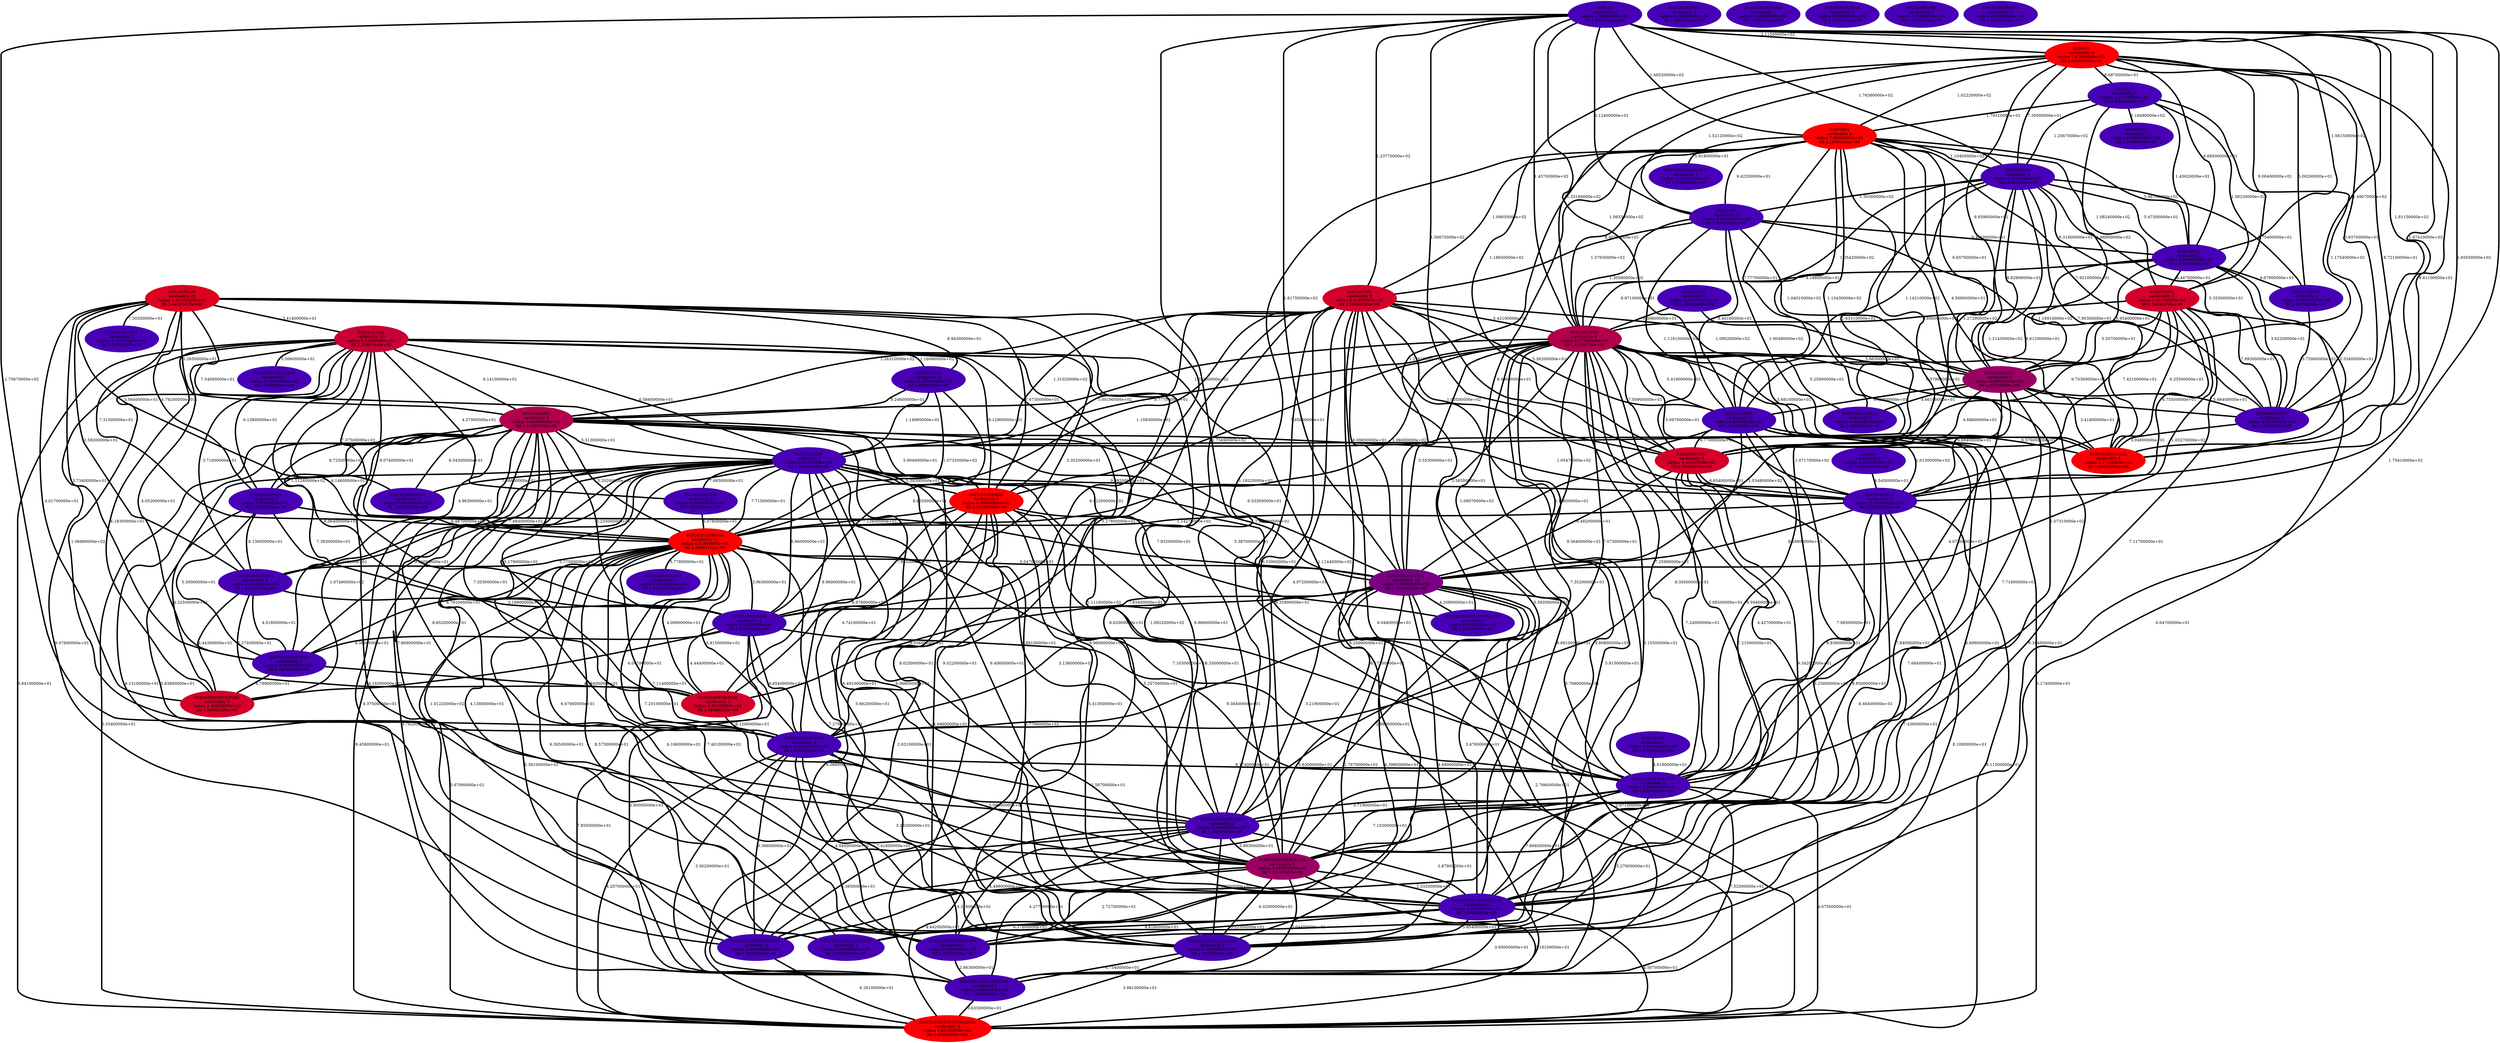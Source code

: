 graph cluster_cardinality_optimal_10 {
    edge[style=solid, penwidth="5", labeldistance="10"]
    010101000101010 [label="010101000101010\ncardinality 1\nradius 0.00000000e+00\nlfd 1.00000000e+00", color="#4800B6", style="filled"]
    010100100 [label="010100100\ncardinality 1\nradius 0.00000000e+00\nlfd 1.00000000e+00", color="#4800B6", style="filled"]
    010101010101001 [label="010101010101001\ncardinality 16\nradius 5.90600000e+01\nlfd 1.19264508e+00", color="#790085", style="filled"]
    01010101010101010001 [label="01010101010101010001\ncardinality 2\nradius 2.86000000e+01\nlfd 1.00000000e+00", color="#4800B6", style="filled"]
    01010101010001 [label="01010101010001\ncardinality 5\nradius 4.56000000e+01\nlfd 2.32192809e+00", color="#FE0000", style="filled"]
    010101001001010101 [label="010101001001010101\ncardinality 3\nradius 2.49800000e+01\nlfd 1.58496250e+00", color="#D4002A", style="filled"]
    01001010100 [label="01001010100\ncardinality 1\nradius 0.00000000e+00\nlfd 1.00000000e+00", color="#4800B6", style="filled"]
    0101010010010 [label="0101010010010\ncardinality 2\nradius 2.87900000e+01\nlfd 1.00000000e+00", color="#4800B6", style="filled"]
    0101010101010101000 [label="0101010101010101000\ncardinality 1\nradius 0.00000000e+00\nlfd 1.00000000e+00", color="#4800B6", style="filled"]
    0101010101010101001010 [label="0101010101010101001010\ncardinality 1\nradius 0.00000000e+00\nlfd 1.00000000e+00", color="#4800B6", style="filled"]
    010100 [label="010100\ncardinality 2\nradius 1.32940000e+02\nlfd 1.00000000e+00", color="#4800B6", style="filled"]
    010101000100 [label="010101000100\ncardinality 1\nradius 0.00000000e+00\nlfd 1.00000000e+00", color="#4800B6", style="filled"]
    01001010101010 [label="01001010101010\ncardinality 1\nradius 0.00000000e+00\nlfd 1.00000000e+00", color="#4800B6", style="filled"]
    010010100 [label="010010100\ncardinality 1\nradius 0.00000000e+00\nlfd 1.00000000e+00", color="#4800B6", style="filled"]
    0100101001 [label="0100101001\ncardinality 3\nradius 4.62100000e+01\nlfd 1.58496250e+00", color="#D4002A", style="filled"]
    010101010101000 [label="010101010101000\ncardinality 1\nradius 0.00000000e+00\nlfd 1.00000000e+00", color="#4800B6", style="filled"]
    01010100010100 [label="01010100010100\ncardinality 2\nradius 4.06300000e+01\nlfd 1.00000000e+00", color="#4800B6", style="filled"]
    0101010000 [label="0101010000\ncardinality 2\nradius 5.38900000e+01\nlfd 1.00000000e+00", color="#4800B6", style="filled"]
    0100010101 [label="0100010101\ncardinality 4\nradius 8.51000000e+01\nlfd 1.00000000e+00", color="#4800B6", style="filled"]
    01010101010101010010 [label="01010101010101010010\ncardinality 1\nradius 0.00000000e+00\nlfd 1.00000000e+00", color="#4800B6", style="filled"]
    01010100001 [label="01010100001\ncardinality 8\nradius 6.60000000e+01\nlfd 1.41503750e+00", color="#B2004C", style="filled"]
    01010100101 [label="01010100101\ncardinality 25\nradius 4.92300000e+01\nlfd 1.64385619e+00", color="#DE0020", style="filled"]
    01010101010101010100 [label="01010101010101010100\ncardinality 2\nradius 3.71200000e+01\nlfd 1.00000000e+00", color="#4800B6", style="filled"]
    0101010001010101 [label="0101010001010101\ncardinality 3\nradius 3.82500000e+01\nlfd 1.58496250e+00", color="#D4002A", style="filled"]
    01010010101 [label="01010010101\ncardinality 8\nradius 6.17700000e+01\nlfd 1.41503750e+00", color="#B2004C", style="filled"]
    010000 [label="010000\ncardinality 1\nradius 0.00000000e+00\nlfd 1.00000000e+00", color="#4800B6", style="filled"]
    01010101010010 [label="01010101010010\ncardinality 1\nradius 0.00000000e+00\nlfd 1.00000000e+00", color="#4800B6", style="filled"]
    010101001000 [label="010101001000\ncardinality 1\nradius 0.00000000e+00\nlfd 1.00000000e+00", color="#4800B6", style="filled"]
    01010100100101010 [label="01010100100101010\ncardinality 1\nradius 0.00000000e+00\nlfd 1.00000000e+00", color="#4800B6", style="filled"]
    0101001001 [label="0101001001\ncardinality 9\nradius 6.43800000e+01\nlfd 1.58496250e+00", color="#D4002A", style="filled"]
    010101000100101 [label="010101000100101\ncardinality 2\nradius 3.32400000e+01\nlfd 1.00000000e+00", color="#4800B6", style="filled"]
    01010101010101000 [label="01010101010101000\ncardinality 2\nradius 5.39500000e+01\nlfd 1.00000000e+00", color="#4800B6", style="filled"]
    010101000101001 [label="010101000101001\ncardinality 2\nradius 3.26300000e+01\nlfd 1.00000000e+00", color="#4800B6", style="filled"]
    01010010100 [label="01010010100\ncardinality 2\nradius 4.68700000e+01\nlfd 1.00000000e+00", color="#4800B6", style="filled"]
    01010100010010 [label="01010100010010\ncardinality 1\nradius 0.00000000e+00\nlfd 1.00000000e+00", color="#4800B6", style="filled"]
    01010101001 [label="01010101001\ncardinality 43\nradius 6.62300000e+01\nlfd 1.51937416e+00", color="#C90035", style="filled"]
    010101010101010010 [label="010101010101010010\ncardinality 1\nradius 0.00000000e+00\nlfd 1.00000000e+00", color="#4800B6", style="filled"]
    0100001 [label="0100001\ncardinality 4\nradius 7.87900000e+01\nlfd 2.00000000e+00", color="#FA0004", style="filled"]
    01001001 [label="01001001\ncardinality 9\nradius 7.08000000e+01\nlfd 2.16992500e+00", color="#FD0001", style="filled"]
    0101010101010100101 [label="0101010101010100101\ncardinality 5\nradius 5.01800000e+01\nlfd 1.32192809e+00", color="#9B0063", style="filled"]
    01010101010101010010101 [label="01010101010101010010101\ncardinality 4\nradius 3.82100000e+01\nlfd 2.00000000e+00", color="#FA0004", style="filled"]
    010001010 [label="010001010\ncardinality 1\nradius 0.00000000e+00\nlfd 1.00000000e+00", color="#4800B6", style="filled"]
    010101010001 [label="010101010001\ncardinality 2\nradius 5.50300000e+01\nlfd 1.00000000e+00", color="#4800B6", style="filled"]
    010010101010 [label="010010101010\ncardinality 2\nradius 4.82700000e+01\nlfd 1.00000000e+00", color="#4800B6", style="filled"]
    0101010010001 [label="0101010010001\ncardinality 2\nradius 3.11400000e+01\nlfd 1.00000000e+00", color="#4800B6", style="filled"]
    01010101000 [label="01010101000\ncardinality 2\nradius 8.32300000e+01\nlfd 1.00000000e+00", color="#4800B6", style="filled"]
    010100101001 [label="010100101001\ncardinality 3\nradius 4.46500000e+01\nlfd 1.58496250e+00", color="#D4002A", style="filled"]
    010010001 [label="010010001\ncardinality 2\nradius 6.00600000e+01\nlfd 1.00000000e+00", color="#4800B6", style="filled"]
    0101010101000 [label="0101010101000\ncardinality 1\nradius 0.00000000e+00\nlfd 1.00000000e+00", color="#4800B6", style="filled"]
    010010101010101 [label="010010101010101\ncardinality 4\nradius 3.27100000e+01\nlfd 2.00000000e+00", color="#FA0004", style="filled"]
    01001000 [label="01001000\ncardinality 2\nradius 8.86900000e+01\nlfd 1.00000000e+00", color="#4800B6", style="filled"]
    010101010101010101001 [label="010101010101010101001\ncardinality 2\nradius 2.98600000e+01\nlfd 1.00000000e+00", color="#4800B6", style="filled"]
    0101010101010001 [label="0101010101010001\ncardinality 4\nradius 5.00300000e+01\nlfd 1.00000000e+00", color="#4800B6", style="filled"]
    010010101001 [label="010010101001\ncardinality 5\nradius 4.84000000e+01\nlfd 1.32192809e+00", color="#9B0063", style="filled"]
    01010101010101010101 [label="01010101010101010101\ncardinality 6\nradius 4.83400000e+01\nlfd 1.00000000e+00", color="#4800B6", style="filled"]
    0100010 [label="0100010\ncardinality 2\nradius 1.21370000e+02\nlfd 1.00000000e+00", color="#4800B6", style="filled"]
    010101010100101 [label="010101010100101\ncardinality 11\nradius 6.51900000e+01\nlfd 2.45943162e+00", color="#FE0000", style="filled"]
    010101001001010 [label="010101001001010\ncardinality 1\nradius 0.00000000e+00\nlfd 1.00000000e+00", color="#4800B6", style="filled"]
    010101010101010001 [label="010101010101010001\ncardinality 2\nradius 4.80600000e+01\nlfd 1.00000000e+00", color="#4800B6", style="filled"]
    01010100101 -- 01010100001 [label="5.26500000e+01"]
    0101001001 -- 010101010101010001 [label="6.53900000e+01"]
    01010100001 -- 01010101010101010010 [label="4.18300000e+01"]
    010100 -- 01010101010101010101 [label="1.75410000e+02"]
    01001000 -- 010010101010 [label="1.19910000e+02"]
    01010010101 -- 01001010101010 [label="5.25000000e+01"]
    010101010001 -- 01010101010101010100 [label="7.43600000e+01"]
    01010100101 -- 01010101001 [label="3.41400000e+01"]
    0100001 -- 01001010100 [label="5.00200000e+01"]
    010100100 -- 01010010101 [label="5.30600000e+01"]
    01010101000 -- 01010101010001 [label="5.38300000e+01"]
    01010101000 -- 01010101010101010010 [label="4.13800000e+01"]
    01010101010001 -- 01010101010101010010101 [label="6.06600000e+01"]
    01010101010101010101 -- 01010101010101010100 [label="5.85400000e+01"]
    010100 -- 010010001 [label="1.56150000e+02"]
    01010101010101010100 -- 01010101010101010010101 [label="3.98100000e+01"]
    01010101010101010101 -- 01010101010101010010 [label="4.41600000e+01"]
    01010010101 -- 01010101010101000 [label="7.25900000e+01"]
    01010101010001 -- 0101010101010101000 [label="4.04600000e+01"]
    010101010100101 -- 0101010101010101000 [label="6.16600000e+01"]
    01010010101 -- 01010100001 [label="1.02900000e+02"]
    01010100101 -- 010101010100101 [label="7.31500000e+01"]
    010101010100101 -- 0101010101010100101 [label="7.20100000e+01"]
    01010101001 -- 01010101010101010101 [label="9.96600000e+01"]
    01010100101 -- 01010101010001 [label="7.67300000e+01"]
    010010101010 -- 010010101010101 [label="5.04800000e+01"]
    01010101001 -- 010101000100101 [label="3.71000000e+01"]
    010101010001 -- 010101010101010101001 [label="8.10800000e+01"]
    01010101001 -- 01010101010001 [label="8.12900000e+01"]
    0101001001 -- 01010101010101010100 [label="9.04800000e+01"]
    01010101001 -- 010101010101001 [label="9.07400000e+01"]
    0101010010010 -- 01010100010100 [label="5.52400000e+01"]
    010010001 -- 01010010101 [label="8.97100000e+01"]
    01010101001 -- 01010101010101010001 [label="9.47600000e+01"]
    010101010101010001 -- 0101010101010100101 [label="3.89300000e+01"]
    010101010101001 -- 0101010101010001 [label="3.13800000e+01"]
    01010101010001 -- 010101010101001 [label="5.38700000e+01"]
    01010101000 -- 01010100010100 [label="6.66000000e+01"]
    010010101001 -- 010010101010 [label="5.66400000e+01"]
    01010100101 -- 010101001001010101 [label="4.01700000e+01"]
    0100101001 -- 01010010101 [label="6.89600000e+01"]
    0101010010010 -- 010101000101001 [label="5.50000000e+01"]
    01010101001 -- 01010101010101010010101 [label="9.84100000e+01"]
    01010101010101000 -- 010101010101010001 [label="5.71900000e+01"]
    01010100010100 -- 01010101010101010010101 [label="7.85500000e+01"]
    01010101000 -- 010101010100101 [label="7.71500000e+01"]
    01010101001 -- 01010101000 [label="6.56600000e+01"]
    01010101010101010101 -- 0101010101010101000 [label="3.22300000e+01"]
    01010010101 -- 0101010101010101000 [label="4.80800000e+01"]
    010101010100101 -- 01010101010101010001 [label="8.57300000e+01"]
    01010010101 -- 01010101010001 [label="7.95800000e+01"]
    01010100010100 -- 010101001001010101 [label="6.04700000e+01"]
    010100 -- 0101010101010001 [label="1.75670000e+02"]
    010100101001 -- 010101010101001 [label="8.48200000e+01"]
    01010010101 -- 01010101010101010010 [label="6.15500000e+01"]
    010101010101001 -- 0101010101010101001010 [label="4.20800000e+01"]
    01010101010101000 -- 01010101010101010100 [label="5.27600000e+01"]
    01010101001 -- 01010101010101000 [label="1.11440000e+02"]
    0100001 -- 010010001 [label="6.68500000e+01"]
    010100 -- 010101010001 [label="1.65050000e+02"]
    010101000101001 -- 010101001001010101 [label="4.78900000e+01"]
    01001001 -- 010101010101010001 [label="1.18520000e+02"]
    0100101001 -- 010101010001 [label="6.75500000e+01"]
    0101010010010 -- 010101010100101 [label="8.48700000e+01"]
    01001000 -- 010100101001 [label="1.11610000e+02"]
    0101001001 -- 010010101001 [label="1.09020000e+02"]
    01010101000 -- 010101000100101 [label="7.88400000e+01"]
    010101000100101 -- 010101001001010101 [label="4.44300000e+01"]
    0101001001 -- 010101010101001 [label="6.09800000e+01"]
    010100101001 -- 010101010001 [label="6.65400000e+01"]
    01001000 -- 010010101010101 [label="1.00490000e+02"]
    01010101001 -- 010101001001010101 [label="4.18300000e+01"]
    010100 -- 01001000 [label="6.12400000e+01"]
    0101010101010100101 -- 01010101010101010001 [label="4.31600000e+01"]
    01010100001 -- 010101010101010101001 [label="4.37500000e+01"]
    01010101000 -- 0101010101010101001010 [label="7.93200000e+01"]
    0101010101010001 -- 0101010101010101000 [label="4.04500000e+01"]
    01010010100 -- 0101010101010100101 [label="7.84000000e+01"]
    01010101000 -- 0101010101000 [label="7.66500000e+01"]
    0100010101 -- 01001000 [label="1.30300000e+02"]
    01010010101 -- 010101010101010001 [label="7.35200000e+01"]
    01010101001 -- 0101010101010001 [label="1.06880000e+02"]
    01010010101 -- 010101010100101 [label="1.06000000e+02"]
    01010101000 -- 01010101010101010001 [label="1.01220000e+02"]
    01010010100 -- 0101010101010001 [label="8.35600000e+01"]
    01010101000 -- 01010101010101010100 [label="5.66200000e+01"]
    010101010101001 -- 0101010001010101 [label="9.05600000e+01"]
    010100 -- 01010010101 [label="1.45700000e+02"]
    01001001 -- 010010101010101 [label="4.56900000e+01"]
    01010100001 -- 01010100010010 [label="6.54300000e+01"]
    01010100001 -- 0101010101010101000 [label="5.83800000e+01"]
    010101010101010001 -- 01010101010101010101 [label="3.87900000e+01"]
    010101010100101 -- 01010101010101000 [label="7.10300000e+01"]
    01010010101 -- 010010101010101 [label="5.68100000e+01"]
    01001001 -- 0101001001 [label="1.09930000e+02"]
    01001001 -- 0101010101010100101 [label="1.06070000e+02"]
    0100001 -- 01001001 [label="1.02220000e+02"]
    01010010100 -- 010100101001 [label="6.77000000e+01"]
    01010010101 -- 010101010001 [label="5.09700000e+01"]
    010101010100101 -- 010101010101010101001 [label="5.39100000e+01"]
    01010101010101010001 -- 01010101010101010010101 [label="6.26100000e+01"]
    01001001 -- 0100010101 [label="1.10400000e+02"]
    0100010101 -- 010010101010 [label="5.35500000e+01"]
    0101001001 -- 01010101010101010010101 [label="6.17300000e+01"]
    01001001 -- 010101010101001 [label="1.27610000e+02"]
    0101001001 -- 010101010001 [label="1.00500000e+02"]
    010101010101001 -- 0101010101010101000 [label="2.76700000e+01"]
    01010100001 -- 01010100010100 [label="3.23500000e+01"]
    010010101001 -- 010101010001 [label="6.69400000e+01"]
    01001001 -- 01001010101010 [label="4.18800000e+01"]
    01010101010101000 -- 010101010101010101001 [label="7.52000000e+01"]
    01010101000 -- 01010100010010 [label="7.38600000e+01"]
    01001001 -- 010100101001 [label="1.13430000e+02"]
    0100001 -- 0100101001 [label="9.06400000e+01"]
    01001001 -- 01010010101 [label="8.40200000e+01"]
    0101001001 -- 01010101000 [label="1.31020000e+02"]
    01010101010101010101 -- 01010101010101010001 [label="6.37800000e+01"]
    010010101001 -- 01010010100 [label="6.63800000e+01"]
    0100001 -- 010010101010 [label="3.93700000e+01"]
    01010101010001 -- 0101010101010001 [label="4.74100000e+01"]
    01010101010001 -- 010101010101010101001 [label="2.62100000e+01"]
    0100101001 -- 010010101001 [label="5.50700000e+01"]
    01010100001 -- 010101010001 [label="1.05470000e+02"]
    01010101001 -- 01010100001 [label="6.14100000e+01"]
    010101010101001 -- 0101010101010100101 [label="2.86000000e+01"]
    01010101001 -- 010101000101001 [label="4.05200000e+01"]
    01010100101 -- 010101000101001 [label="3.73400000e+01"]
    010101000100101 -- 0101010001010101 [label="6.27400000e+01"]
    01001000 -- 01010010100 [label="8.40100000e+01"]
    01010101010001 -- 01010101010101010101 [label="5.41300000e+01"]
    0101010101010001 -- 01010101010101010101 [label="3.29200000e+01"]
    0100010 -- 010010001 [label="1.45020000e+02"]
    01001001 -- 010010001 [label="5.96700000e+01"]
    010100 -- 0100001 [label="2.11500000e+02"]
    01010100001 -- 010101010101001 [label="6.53300000e+01"]
    010010001 -- 0100101001 [label="8.44700000e+01"]
    010100 -- 0100010101 [label="1.76380000e+02"]
    01010101000 -- 01010101010101010010101 [label="8.45900000e+01"]
    01010101001 -- 01010100010100 [label="4.14600000e+01"]
    010101010101010001 -- 0101010101010101000 [label="4.49800000e+01"]
    01010100010100 -- 0101010101010001 [label="8.65400000e+01"]
    010101010101010001 -- 01010101010101010100 [label="6.23700000e+01"]
    01010010101 -- 01010101010101010010101 [label="5.17400000e+01"]
    0101010010010 -- 010101000100101 [label="6.13600000e+01"]
    010100 -- 010010101010 [label="1.81150000e+02"]
    01001001 -- 010010101010 [label="7.92100000e+01"]
    0101001001 -- 01010010101 [label="5.42100000e+01"]
    01001001 -- 01010101010101010101 [label="1.07310000e+02"]
    0100101001 -- 01010101000 [label="9.75300000e+01"]
    01010101010001 -- 01010100010100 [label="7.90300000e+01"]
    010010001 -- 01010010100 [label="8.61200000e+01"]
    010101010001 -- 010101010101001 [label="8.29800000e+01"]
    0101010101010001 -- 01010101010101000 [label="8.17400000e+01"]
    0100010101 -- 010010101001 [label="8.82900000e+01"]
    01010100101 -- 0101010010010 [label="4.79200000e+01"]
    010101010101001 -- 010101010101010101001 [label="2.76600000e+01"]
    0100010101 -- 0100101001 [label="9.31800000e+01"]
    01010100101 -- 010101000100101 [label="2.58200000e+01"]
    01010010101 -- 01010101010101010101 [label="4.42700000e+01"]
    010100101001 -- 01010101010101010101 [label="8.25800000e+01"]
    010010101001 -- 010010101010101 [label="3.41800000e+01"]
    01010101010101000 -- 01010101010101010010101 [label="4.07500000e+01"]
    01010101000 -- 01010101010101010101 [label="8.06800000e+01"]
    01010100001 -- 0101010001010101 [label="5.17900000e+01"]
    0101010101010100101 -- 0101010101010101000 [label="2.72700000e+01"]
    0100101001 -- 01010101010101000 [label="7.11700000e+01"]
    010100 -- 01010010100 [label="1.09330000e+02"]
    01001001 -- 0100101001 [label="1.08240000e+02"]
    01010101001 -- 0101010000 [label="1.16090000e+02"]
    01010010100 -- 01010101010101000 [label="9.59400000e+01"]
    01010100001 -- 01010101010101010100 [label="6.49100000e+01"]
    010100101001 -- 01010101010101000 [label="7.24000000e+01"]
    0101010000 -- 01010101000 [label="1.14990000e+02"]
    01010010101 -- 01010010100 [label="5.41900000e+01"]
    010101010101001 -- 01010101010101010001 [label="5.63000000e+01"]
    010101010100101 -- 01010100010100 [label="3.96300000e+01"]
    010101010101010001 -- 010101010101010101001 [label="4.27700000e+01"]
    01010010101 -- 0101010101010001 [label="7.07300000e+01"]
    010100101001 -- 010101010101010001 [label="7.21500000e+01"]
    0101001001 -- 01010101010101010101 [label="5.59200000e+01"]
    010101010001 -- 01010101010101010010101 [label="8.11500000e+01"]
    01010010101 -- 010010101010 [label="9.37900000e+01"]
    0101001001 -- 01010010100 [label="5.36200000e+01"]
    0100001 -- 01001000 [label="1.52120000e+02"]
    0100010101 -- 01001010100 [label="5.75400000e+01"]
    01010101000 -- 010101001001010101 [label="1.07490000e+02"]
    01010101000 -- 0101010101010001 [label="8.97800000e+01"]
    010101010100101 -- 0101010001010101 [label="4.00900000e+01"]
    0100010 -- 01001001 [label="1.79310000e+02"]
    01001000 -- 010010001 [label="9.49100000e+01"]
    01010101001 -- 01010100100101010 [label="5.50600000e+01"]
    010101010100101 -- 0101010101010001 [label="5.81500000e+01"]
    01010101001 -- 01010101010101010100 [label="9.96000000e+01"]
    0100010101 -- 01010101000 [label="1.63310000e+02"]
    010101010100101 -- 01010101010101010010101 [label="5.67000000e+01"]
    01010101000 -- 01010101010101000 [label="1.09220000e+02"]
    01010010101 -- 01010101000 [label="9.77700000e+01"]
    0100001 -- 01010010101 [label="1.33160000e+02"]
    0100101001 -- 010010101010 [label="7.99300000e+01"]
    01010101000 -- 0101010010010 [label="1.11240000e+02"]
    01001001 -- 01001000 [label="9.42200000e+01"]
    010101010001 -- 0101010101010100101 [label="8.85000000e+01"]
    01010101000 -- 010101000101001 [label="9.96000000e+01"]
    01010010100 -- 010101010001 [label="1.01300000e+02"]
    0101001001 -- 010100101001 [label="8.09600000e+01"]
    01001000 -- 01010010101 [label="1.30580000e+02"]
    01010010100 -- 010010101010101 [label="6.57600000e+01"]
    01010100001 -- 01010101010001 [label="5.90400000e+01"]
    010101010100101 -- 010101010101001 [label="5.04700000e+01"]
    010100 -- 01001001 [label="1.46520000e+02"]
    010100 -- 0101010101010100101 [label="1.73490000e+02"]
    01001000 -- 0101001001 [label="1.37630000e+02"]
    010101010101001 -- 01010101010101010101 [label="3.47800000e+01"]
    010101010001 -- 01010101010101000 [label="8.83600000e+01"]
    0101010101010100101 -- 01010101010101010100 [label="6.02000000e+01"]
    0101010101010001 -- 010101010101010001 [label="2.56700000e+01"]
    0100001 -- 010010101001 [label="8.65900000e+01"]
    010010101001 -- 010100101001 [label="4.68600000e+01"]
    01010100001 -- 01010101000 [label="5.31300000e+01"]
    010010001 -- 010010101010 [label="3.62200000e+01"]
    0100010 -- 010010101001 [label="1.66900000e+02"]
    01010101000 -- 010101010101010001 [label="9.89100000e+01"]
    0100010101 -- 01010010100 [label="1.14210000e+02"]
    01010100101 -- 01010101000 [label="7.54000000e+01"]
    010101010101001 -- 010101010101010001 [label="3.21900000e+01"]
    0101010101010100101 -- 01010101010101010101 [label="2.33200000e+01"]
    0101001001 -- 01010101010101010001 [label="6.62000000e+01"]
    01010101010101010100 -- 010101010101010101001 [label="4.75400000e+01"]
    01010101001 -- 010101010101010101001 [label="9.02200000e+01"]
    01010101000 -- 0101010101010101000 [label="6.67900000e+01"]
    01010010101 -- 010100101001 [label="7.50900000e+01"]
    010101000101001 -- 0101010001010101 [label="4.38400000e+01"]
    01010100101 -- 01010100010100 [label="3.35200000e+01"]
    01010101001 -- 0101010101010100101 [label="1.11160000e+02"]
    010010100 -- 01010101010101000 [label="4.61800000e+01"]
    0101010101010001 -- 01010101010101010010101 [label="4.20700000e+01"]
    01010100010100 -- 010101010101010101001 [label="6.90000000e+01"]
    01001001 -- 010101010101010010 [label="5.91800000e+01"]
    01010010100 -- 010101010101010001 [label="7.98300000e+01"]
    0101010101000 -- 010101010100101 [label="5.97800000e+01"]
    0100001 -- 0100010 [label="8.68700000e+01"]
    01010100001 -- 0101010101010100101 [label="7.86900000e+01"]
    010101010100101 -- 010101000100101 [label="5.77500000e+01"]
    0101001001 -- 01010101010101000 [label="9.36400000e+01"]
    010101010100101 -- 010101000101001 [label="6.79100000e+01"]
    01010101010001 -- 010101010100101 [label="7.12600000e+01"]
    0101010000 -- 01010100001 [label="9.24600000e+01"]
    01010101000 -- 0101010001010101 [label="9.96000000e+01"]
    0100001 -- 010100101001 [label="1.18650000e+02"]
    0100010101 -- 010100101001 [label="1.27290000e+02"]
    010101010100101 -- 01010101010101010101 [label="7.27900000e+01"]
    010101010001 -- 010101010100101 [label="1.14270000e+02"]
    0100010 -- 010010101010 [label="1.17540000e+02"]
    01010010101 -- 010101010101010101001 [label="5.91500000e+01"]
    01010100001 -- 01010101010101010001 [label="8.13100000e+01"]
    0101010010010 -- 010101001001010101 [label="4.22500000e+01"]
    0101010101010100101 -- 01010101010101010010101 [label="3.18100000e+01"]
    01010100101 -- 0101010010001 [label="7.50300000e+01"]
    010100100 -- 01010101010101000 [label="4.07300000e+01"]
    0100001 -- 010010101010101 [label="8.72100000e+01"]
    0101001001 -- 0101010101010001 [label="5.27800000e+01"]
    010101010101010001 -- 01010101010101010010101 [label="4.44200000e+01"]
    010000 -- 010101010001 [label="4.54500000e+01"]
    01010100001 -- 010101000101001 [label="7.39300000e+01"]
    0101001001 -- 010101010101010101001 [label="8.25600000e+01"]
    010101010100101 -- 01010101010101010010 [label="6.30500000e+01"]
    01010100001 -- 01010101010101000 [label="8.35900000e+01"]
    010100 -- 0101001001 [label="1.23770000e+02"]
    0101010001010101 -- 0101010101010001 [label="8.12000000e+01"]
    0101010000 -- 010101010100101 [label="1.07320000e+02"]
    010010001 -- 010010101001 [label="5.95400000e+01"]
    01010100010100 -- 010101000101001 [label="4.36000000e+01"]
    010100 -- 010101010101001 [label="1.81750000e+02"]
    01010010101 -- 0101010101010101001010 [label="3.58300000e+01"]
    010101000100101 -- 01010100010100 [label="3.18800000e+01"]
    0101010101010100101 -- 010101010101010101001 [label="3.64400000e+01"]
    01010101010001 -- 0101010101010100101 [label="5.25700000e+01"]
    0100010101 -- 010010101010101 [label="7.90300000e+01"]
    01001001 -- 01010010100 [label="7.77700000e+01"]
    01010100101 -- 0101010000 [label="8.94300000e+01"]
    01010100001 -- 01010101010101010101 [label="8.02500000e+01"]
    0101001001 -- 0101010101010100101 [label="4.97200000e+01"]
    01001001 -- 01010101010101000 [label="1.07170000e+02"]
    0100101001 -- 010101010101001 [label="1.03270000e+02"]
    0100010 -- 010001010 [label="1.19490000e+02"]
    01010010100 -- 010101010101001 [label="9.17600000e+01"]
    0101010101010001 -- 0101010101010100101 [label="3.09000000e+01"]
    010101010101001 -- 01010100010100 [label="7.83400000e+01"]
    01010101001 -- 0101010010010 [label="6.13800000e+01"]
    010010101001 -- 010101010101001 [label="1.03480000e+02"]
    0100001 -- 010101010001 [label="9.61100000e+01"]
    01010101001 -- 0101010101000 [label="4.57900000e+01"]
    0101001001 -- 010101010100101 [label="1.10930000e+02"]
    010100101001 -- 0101010101010100101 [label="9.34200000e+01"]
    0101001001 -- 01010101010001 [label="1.00190000e+02"]
    0100001 -- 0100010101 [label="7.35000000e+01"]
    0101010101010101000 -- 010101010101010101001 [label="2.66300000e+01"]
    01010100001 -- 010101000100101 [label="4.96300000e+01"]
    0100101001 -- 01010101010101010100 [label="6.64700000e+01"]
    010100 -- 010100101001 [label="1.56670000e+02"]
    01010101010001 -- 010101010101010001 [label="6.35000000e+01"]
    01010100101 -- 0101010001010101 [label="6.91200000e+01"]
    010010101001 -- 01001010101010 [label="4.66100000e+01"]
    010101010100101 -- 01010101010101010100 [label="7.40100000e+01"]
    01010100101 -- 01010100010010 [label="3.56400000e+01"]
    01010100001 -- 0101010010010 [label="8.72500000e+01"]
    01010100010100 -- 0101010001010101 [label="4.44400000e+01"]
    010101000100101 -- 010101000101001 [label="4.01800000e+01"]
    010101010101001 -- 01010101010101010100 [label="4.49000000e+01"]
    010101010001 -- 01010101010101010101 [label="8.46400000e+01"]
    010101010100101 -- 010101010101010001 [label="7.11400000e+01"]
    010101010101010001 -- 01010101010101010001 [label="6.38500000e+01"]
    010101010101001 -- 01010101010101000 [label="5.76800000e+01"]
    01010101000 -- 0101010101010100101 [label="9.40600000e+01"]
    0100010101 -- 01010010101 [label="1.05420000e+02"]
    01010101010101000 -- 0101010101010100101 [label="7.10200000e+01"]
    01010101010101010101 -- 01010101010101010010101 [label="4.50700000e+01"]
    0100010 -- 0100010101 [label="1.25670000e+02"]
    010010001 -- 010010101010101 [label="3.33400000e+01"]
    01010010101 -- 010010101001 [label="5.66300000e+01"]
    0101010000 -- 01010100010100 [label="8.62500000e+01"]
    0101001001 -- 01010100001 [label="1.26310000e+02"]
    01010101000 -- 010101010001 [label="9.38200000e+01"]
    01010010101 -- 010101010101001 [label="5.55300000e+01"]
    01010010101 -- 01010101010101010100 [label="6.69900000e+01"]
    0101010101010001 -- 01010101010101010100 [label="7.41600000e+01"]
    01001010100 -- 010010101010 [label="3.75900000e+01"]
    01001000 -- 010010101001 [label="1.04010000e+02"]
    01010100001 -- 010101010101010001 [label="8.65200000e+01"]
    010101010100101 -- 010101000101010 [label="5.77800000e+01"]
    01010101010001 -- 01010101010101010100 [label="6.77900000e+01"]
    01010101010101000 -- 01010101010101010101 [label="7.89400000e+01"]
    01010010101 -- 01010101010101010001 [label="8.08100000e+01"]
    0100010 -- 0100101001 [label="1.58230000e+02"]
    010101010101001 -- 01010101010101010010 [label="4.39800000e+01"]
    010010101001 -- 01010101010101000 [label="7.71600000e+01"]
    010101010101010101001 -- 01010101010101010010101 [label="3.63500000e+01"]
    01010101010101010101 -- 010101010101010101001 [label="3.65000000e+01"]
    01010100001 -- 0101010101010001 [label="7.35300000e+01"]
    0100010101 -- 010010001 [label="5.47300000e+01"]
    0100101001 -- 010010101010101 [label="6.25500000e+01"]
    01010101000 -- 010101010101001 [label="7.36400000e+01"]
    01010101001 -- 0101010001010101 [label="8.06400000e+01"]
    01010010101 -- 0101010101010100101 [label="5.08500000e+01"]
    0100101001 -- 010100101001 [label="7.42100000e+01"]
    01010100010100 -- 01010101010101000 [label="9.38400000e+01"]
    010101010101001 -- 01010101010101010010101 [label="2.07100000e+01"]
    010100 -- 010010101010101 [label="1.47410000e+02"]
    0101010101010001 -- 010101010101010101001 [label="3.30200000e+01"]
    010010001 -- 01001010100 [label="4.67900000e+01"]
    01010100001 -- 010101010100101 [label="3.20200000e+01"]
    01010010100 -- 01010101010101010101 [label="7.68400000e+01"]
    01010101000 -- 010101010101010101001 [label="5.76200000e+01"]
    0101010101010001 -- 01010101010101010001 [label="5.36600000e+01"]
    010010101001 -- 01010101010101010101 [label="9.38400000e+01"]
    010100 -- 010010101001 [label="1.49070000e+02"]
    01010101001 -- 010101010100101 [label="7.37500000e+01"]
    01010100001 -- 01010101010101010010101 [label="6.55400000e+01"]
    0100010101 -- 010101010001 [label="1.21450000e+02"]
    01001001 -- 010010101001 [label="6.65700000e+01"]
}
